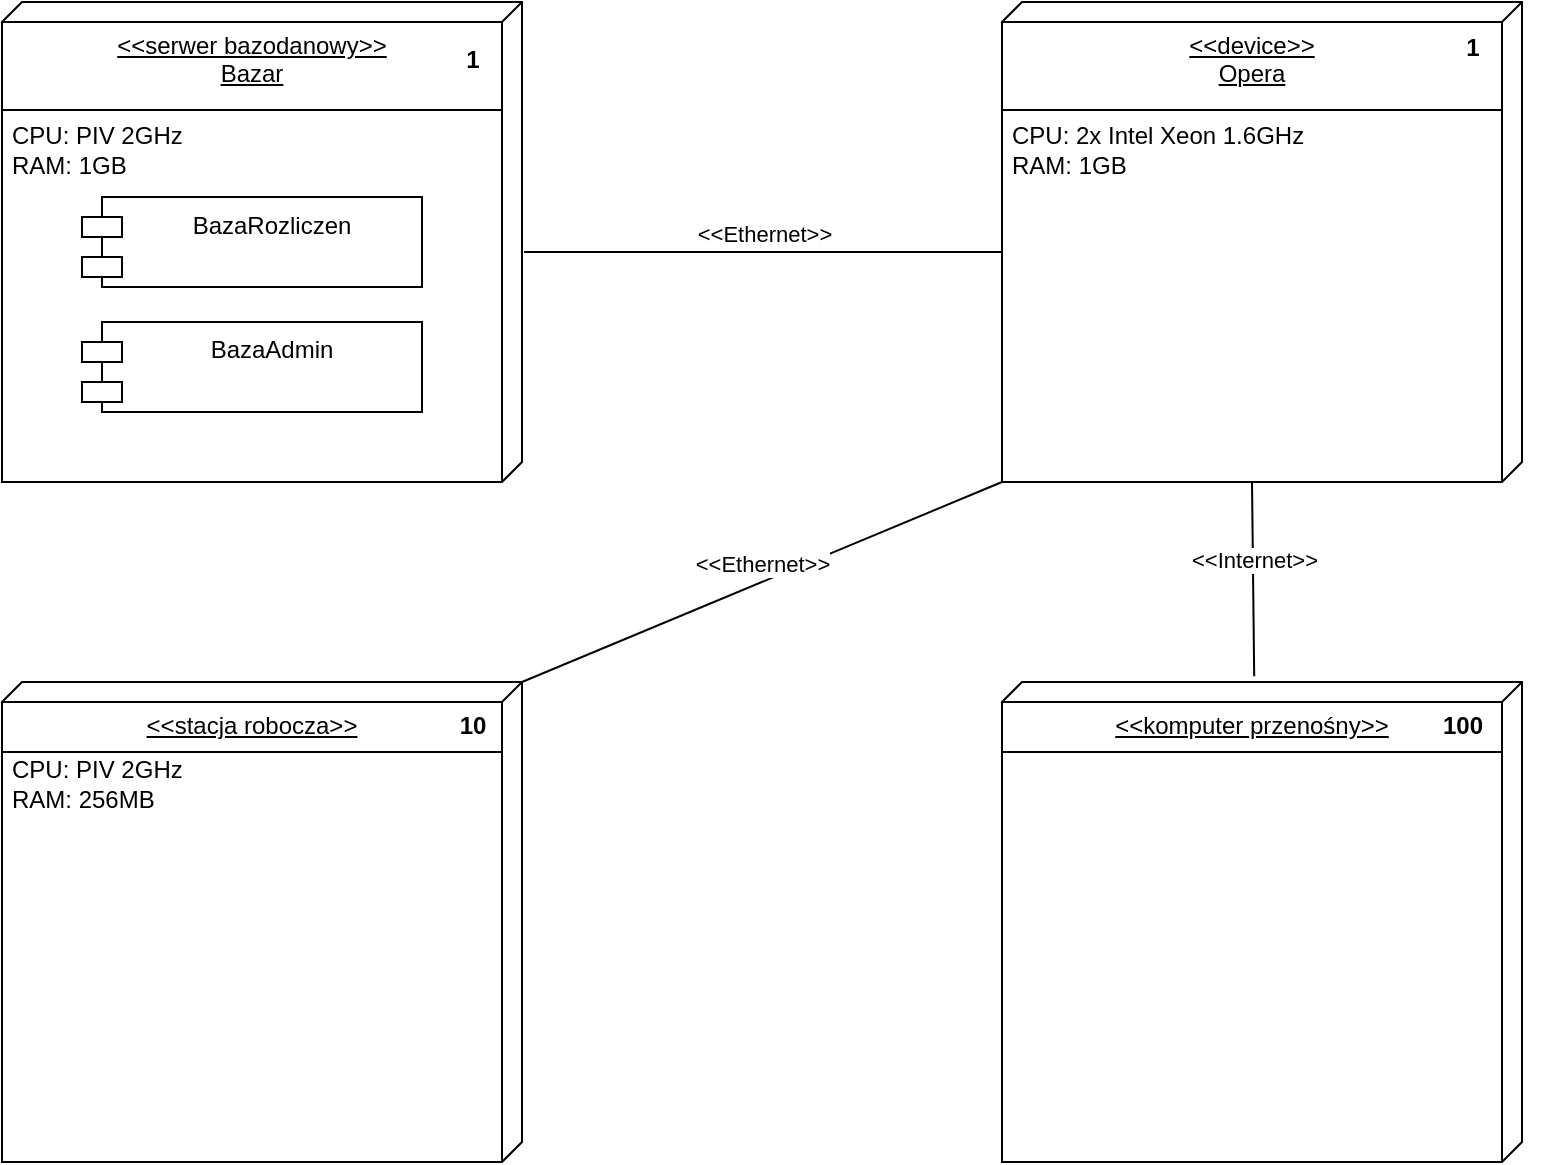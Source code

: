 <mxfile version="24.2.5" type="github">
  <diagram name="Strona-1" id="0XVHCtTMGLhsiArneO4f">
    <mxGraphModel dx="2220" dy="758" grid="1" gridSize="10" guides="1" tooltips="1" connect="1" arrows="1" fold="1" page="1" pageScale="1" pageWidth="827" pageHeight="1169" math="0" shadow="0">
      <root>
        <mxCell id="0" />
        <mxCell id="1" parent="0" />
        <mxCell id="JoC4vt0uxFuf1quDbikh-2" value="&amp;lt;&amp;lt;device&amp;gt;&amp;gt;&lt;br&gt;&lt;div style=&quot;&quot;&gt;&lt;span style=&quot;background-color: initial;&quot;&gt;Opera&lt;/span&gt;&lt;/div&gt;&lt;div style=&quot;&quot;&gt;&lt;span style=&quot;background-color: initial;&quot;&gt;&lt;br&gt;&lt;/span&gt;&lt;/div&gt;&lt;div style=&quot;text-align: left;&quot;&gt;&lt;span style=&quot;background-color: initial;&quot;&gt;&lt;br&gt;&lt;/span&gt;&lt;/div&gt;" style="verticalAlign=top;align=center;spacingTop=8;spacingLeft=2;spacingRight=12;shape=cube;size=10;direction=south;fontStyle=4;html=1;whiteSpace=wrap;" vertex="1" parent="1">
          <mxGeometry x="470" y="220" width="260" height="240" as="geometry" />
        </mxCell>
        <mxCell id="JoC4vt0uxFuf1quDbikh-5" value="" style="line;strokeWidth=1;fillColor=none;align=left;verticalAlign=middle;spacingTop=-1;spacingLeft=3;spacingRight=3;rotatable=0;labelPosition=right;points=[];portConstraint=eastwest;strokeColor=inherit;" vertex="1" parent="1">
          <mxGeometry x="470" y="270" width="250" height="8" as="geometry" />
        </mxCell>
        <mxCell id="JoC4vt0uxFuf1quDbikh-7" value="&amp;lt;&amp;lt;serwer bazodanowy&amp;gt;&amp;gt;&lt;br&gt;&lt;div style=&quot;&quot;&gt;&lt;span style=&quot;background-color: initial;&quot;&gt;Bazar&lt;/span&gt;&lt;/div&gt;" style="verticalAlign=top;align=center;spacingTop=8;spacingLeft=2;spacingRight=12;shape=cube;size=10;direction=south;fontStyle=4;html=1;whiteSpace=wrap;movable=1;resizable=1;rotatable=1;deletable=1;editable=1;locked=0;connectable=1;" vertex="1" parent="1">
          <mxGeometry x="-30" y="220" width="260" height="240" as="geometry" />
        </mxCell>
        <mxCell id="JoC4vt0uxFuf1quDbikh-8" value="" style="line;strokeWidth=1;fillColor=none;align=left;verticalAlign=middle;spacingTop=-1;spacingLeft=3;spacingRight=3;rotatable=1;labelPosition=right;points=[];portConstraint=eastwest;strokeColor=inherit;movable=1;resizable=1;deletable=1;editable=1;locked=0;connectable=1;" vertex="1" parent="1">
          <mxGeometry x="-30" y="270" width="250" height="8" as="geometry" />
        </mxCell>
        <mxCell id="JoC4vt0uxFuf1quDbikh-11" value="&lt;span style=&quot;font-weight: normal;&quot;&gt;CPU: 2x Intel Xeon 1.6GHz&lt;/span&gt;&lt;div style=&quot;&quot;&gt;&lt;span style=&quot;font-weight: normal;&quot;&gt;RAM: 1GB&lt;/span&gt;&lt;/div&gt;" style="text;align=left;fontStyle=1;verticalAlign=middle;spacingLeft=3;spacingRight=3;strokeColor=none;rotatable=0;points=[[0,0.5],[1,0.5]];portConstraint=eastwest;html=1;" vertex="1" parent="1">
          <mxGeometry x="470" y="278" width="180" height="32" as="geometry" />
        </mxCell>
        <mxCell id="JoC4vt0uxFuf1quDbikh-12" value="&lt;span style=&quot;font-weight: normal;&quot;&gt;CPU: PIV 2GHz&lt;/span&gt;&lt;div style=&quot;&quot;&gt;&lt;span style=&quot;font-weight: normal;&quot;&gt;RAM: 1GB&lt;/span&gt;&lt;/div&gt;" style="text;align=left;fontStyle=1;verticalAlign=middle;spacingLeft=3;spacingRight=3;strokeColor=none;rotatable=0;points=[[0,0.5],[1,0.5]];portConstraint=eastwest;html=1;" vertex="1" parent="1">
          <mxGeometry x="-30" y="278" width="180" height="32" as="geometry" />
        </mxCell>
        <mxCell id="JoC4vt0uxFuf1quDbikh-14" value="&amp;lt;&amp;lt;Ethernet&amp;gt;&amp;gt;" style="html=1;verticalAlign=bottom;endArrow=none;curved=0;rounded=0;entryX=0.521;entryY=-0.004;entryDx=0;entryDy=0;entryPerimeter=0;exitX=0;exitY=0;exitDx=125;exitDy=260;exitPerimeter=0;endFill=0;" edge="1" parent="1" source="JoC4vt0uxFuf1quDbikh-2" target="JoC4vt0uxFuf1quDbikh-7">
          <mxGeometry width="80" relative="1" as="geometry">
            <mxPoint x="320" y="470" as="sourcePoint" />
            <mxPoint x="400" y="470" as="targetPoint" />
          </mxGeometry>
        </mxCell>
        <mxCell id="JoC4vt0uxFuf1quDbikh-15" value="&amp;lt;&amp;lt;stacja robocza&amp;gt;&amp;gt;&lt;br&gt;&lt;div style=&quot;&quot;&gt;&lt;br&gt;&lt;/div&gt;&lt;div style=&quot;&quot;&gt;&lt;span style=&quot;background-color: initial;&quot;&gt;&lt;br&gt;&lt;/span&gt;&lt;/div&gt;&lt;div style=&quot;text-align: left;&quot;&gt;&lt;span style=&quot;background-color: initial;&quot;&gt;&lt;br&gt;&lt;/span&gt;&lt;/div&gt;" style="verticalAlign=top;align=center;spacingTop=8;spacingLeft=2;spacingRight=12;shape=cube;size=10;direction=south;fontStyle=4;html=1;whiteSpace=wrap;" vertex="1" parent="1">
          <mxGeometry x="-30" y="560" width="260" height="240" as="geometry" />
        </mxCell>
        <mxCell id="JoC4vt0uxFuf1quDbikh-16" value="" style="line;strokeWidth=1;fillColor=none;align=left;verticalAlign=middle;spacingTop=-1;spacingLeft=3;spacingRight=3;rotatable=0;labelPosition=right;points=[];portConstraint=eastwest;strokeColor=inherit;" vertex="1" parent="1">
          <mxGeometry x="-30" y="591" width="250" height="8" as="geometry" />
        </mxCell>
        <mxCell id="JoC4vt0uxFuf1quDbikh-17" value="&amp;lt;&amp;lt;Ethernet&amp;gt;&amp;gt;" style="html=1;verticalAlign=bottom;endArrow=none;curved=0;rounded=0;entryX=0;entryY=0;entryDx=0;entryDy=0;entryPerimeter=0;endFill=0;exitX=1;exitY=1;exitDx=0;exitDy=0;exitPerimeter=0;" edge="1" parent="1" source="JoC4vt0uxFuf1quDbikh-2" target="JoC4vt0uxFuf1quDbikh-15">
          <mxGeometry width="80" relative="1" as="geometry">
            <mxPoint x="150" y="480" as="sourcePoint" />
            <mxPoint x="410" y="510" as="targetPoint" />
          </mxGeometry>
        </mxCell>
        <mxCell id="JoC4vt0uxFuf1quDbikh-18" value="&amp;lt;&amp;lt;komputer przenośny&amp;gt;&amp;gt;" style="verticalAlign=top;align=center;spacingTop=8;spacingLeft=2;spacingRight=12;shape=cube;size=10;direction=south;fontStyle=4;html=1;whiteSpace=wrap;" vertex="1" parent="1">
          <mxGeometry x="470" y="560" width="260" height="240" as="geometry" />
        </mxCell>
        <mxCell id="JoC4vt0uxFuf1quDbikh-19" value="" style="line;strokeWidth=1;fillColor=none;align=left;verticalAlign=middle;spacingTop=-1;spacingLeft=3;spacingRight=3;rotatable=0;labelPosition=right;points=[];portConstraint=eastwest;strokeColor=inherit;" vertex="1" parent="1">
          <mxGeometry x="470" y="591" width="250" height="8" as="geometry" />
        </mxCell>
        <mxCell id="JoC4vt0uxFuf1quDbikh-20" value="100" style="text;align=center;fontStyle=1;verticalAlign=middle;spacingLeft=3;spacingRight=3;strokeColor=none;rotatable=0;points=[[0,0.5],[1,0.5]];portConstraint=eastwest;html=1;" vertex="1" parent="1">
          <mxGeometry x="660" y="569" width="80" height="26" as="geometry" />
        </mxCell>
        <mxCell id="JoC4vt0uxFuf1quDbikh-21" value="1" style="text;align=center;fontStyle=1;verticalAlign=middle;spacingLeft=3;spacingRight=3;strokeColor=none;rotatable=0;points=[[0,0.5],[1,0.5]];portConstraint=eastwest;html=1;" vertex="1" parent="1">
          <mxGeometry x="190" y="236" width="30" height="26" as="geometry" />
        </mxCell>
        <mxCell id="JoC4vt0uxFuf1quDbikh-22" value="1" style="text;align=center;fontStyle=1;verticalAlign=middle;spacingLeft=3;spacingRight=3;strokeColor=none;rotatable=0;points=[[0,0.5],[1,0.5]];portConstraint=eastwest;html=1;" vertex="1" parent="1">
          <mxGeometry x="690" y="230" width="30" height="26" as="geometry" />
        </mxCell>
        <mxCell id="JoC4vt0uxFuf1quDbikh-23" value="10" style="text;align=center;fontStyle=1;verticalAlign=middle;spacingLeft=3;spacingRight=3;strokeColor=none;rotatable=0;points=[[0,0.5],[1,0.5]];portConstraint=eastwest;html=1;" vertex="1" parent="1">
          <mxGeometry x="190" y="569" width="30" height="26" as="geometry" />
        </mxCell>
        <mxCell id="JoC4vt0uxFuf1quDbikh-24" value="&amp;lt;&amp;lt;Internet&amp;gt;&amp;gt;" style="html=1;verticalAlign=bottom;endArrow=none;curved=0;rounded=0;entryX=-0.012;entryY=0.515;entryDx=0;entryDy=0;entryPerimeter=0;exitX=0;exitY=0;exitDx=240;exitDy=135;exitPerimeter=0;endFill=0;" edge="1" parent="1" source="JoC4vt0uxFuf1quDbikh-2" target="JoC4vt0uxFuf1quDbikh-18">
          <mxGeometry width="80" relative="1" as="geometry">
            <mxPoint x="290" y="470" as="sourcePoint" />
            <mxPoint x="520" y="480" as="targetPoint" />
          </mxGeometry>
        </mxCell>
        <mxCell id="JoC4vt0uxFuf1quDbikh-25" value="&lt;span style=&quot;font-weight: normal;&quot;&gt;CPU: PIV 2GHz&lt;/span&gt;&lt;div style=&quot;&quot;&gt;&lt;span style=&quot;font-weight: normal;&quot;&gt;RAM: 256MB&lt;/span&gt;&lt;/div&gt;" style="text;align=left;fontStyle=1;verticalAlign=middle;spacingLeft=3;spacingRight=3;strokeColor=none;rotatable=0;points=[[0,0.5],[1,0.5]];portConstraint=eastwest;html=1;" vertex="1" parent="1">
          <mxGeometry x="-30" y="595" width="180" height="32" as="geometry" />
        </mxCell>
        <mxCell id="JoC4vt0uxFuf1quDbikh-26" value="BazaRozliczen" style="shape=module;align=left;spacingLeft=20;align=center;verticalAlign=top;whiteSpace=wrap;html=1;" vertex="1" parent="1">
          <mxGeometry x="10" y="317.5" width="170" height="45" as="geometry" />
        </mxCell>
        <mxCell id="JoC4vt0uxFuf1quDbikh-27" value="BazaAdmin" style="shape=module;align=left;spacingLeft=20;align=center;verticalAlign=top;whiteSpace=wrap;html=1;" vertex="1" parent="1">
          <mxGeometry x="10" y="380" width="170" height="45" as="geometry" />
        </mxCell>
      </root>
    </mxGraphModel>
  </diagram>
</mxfile>
